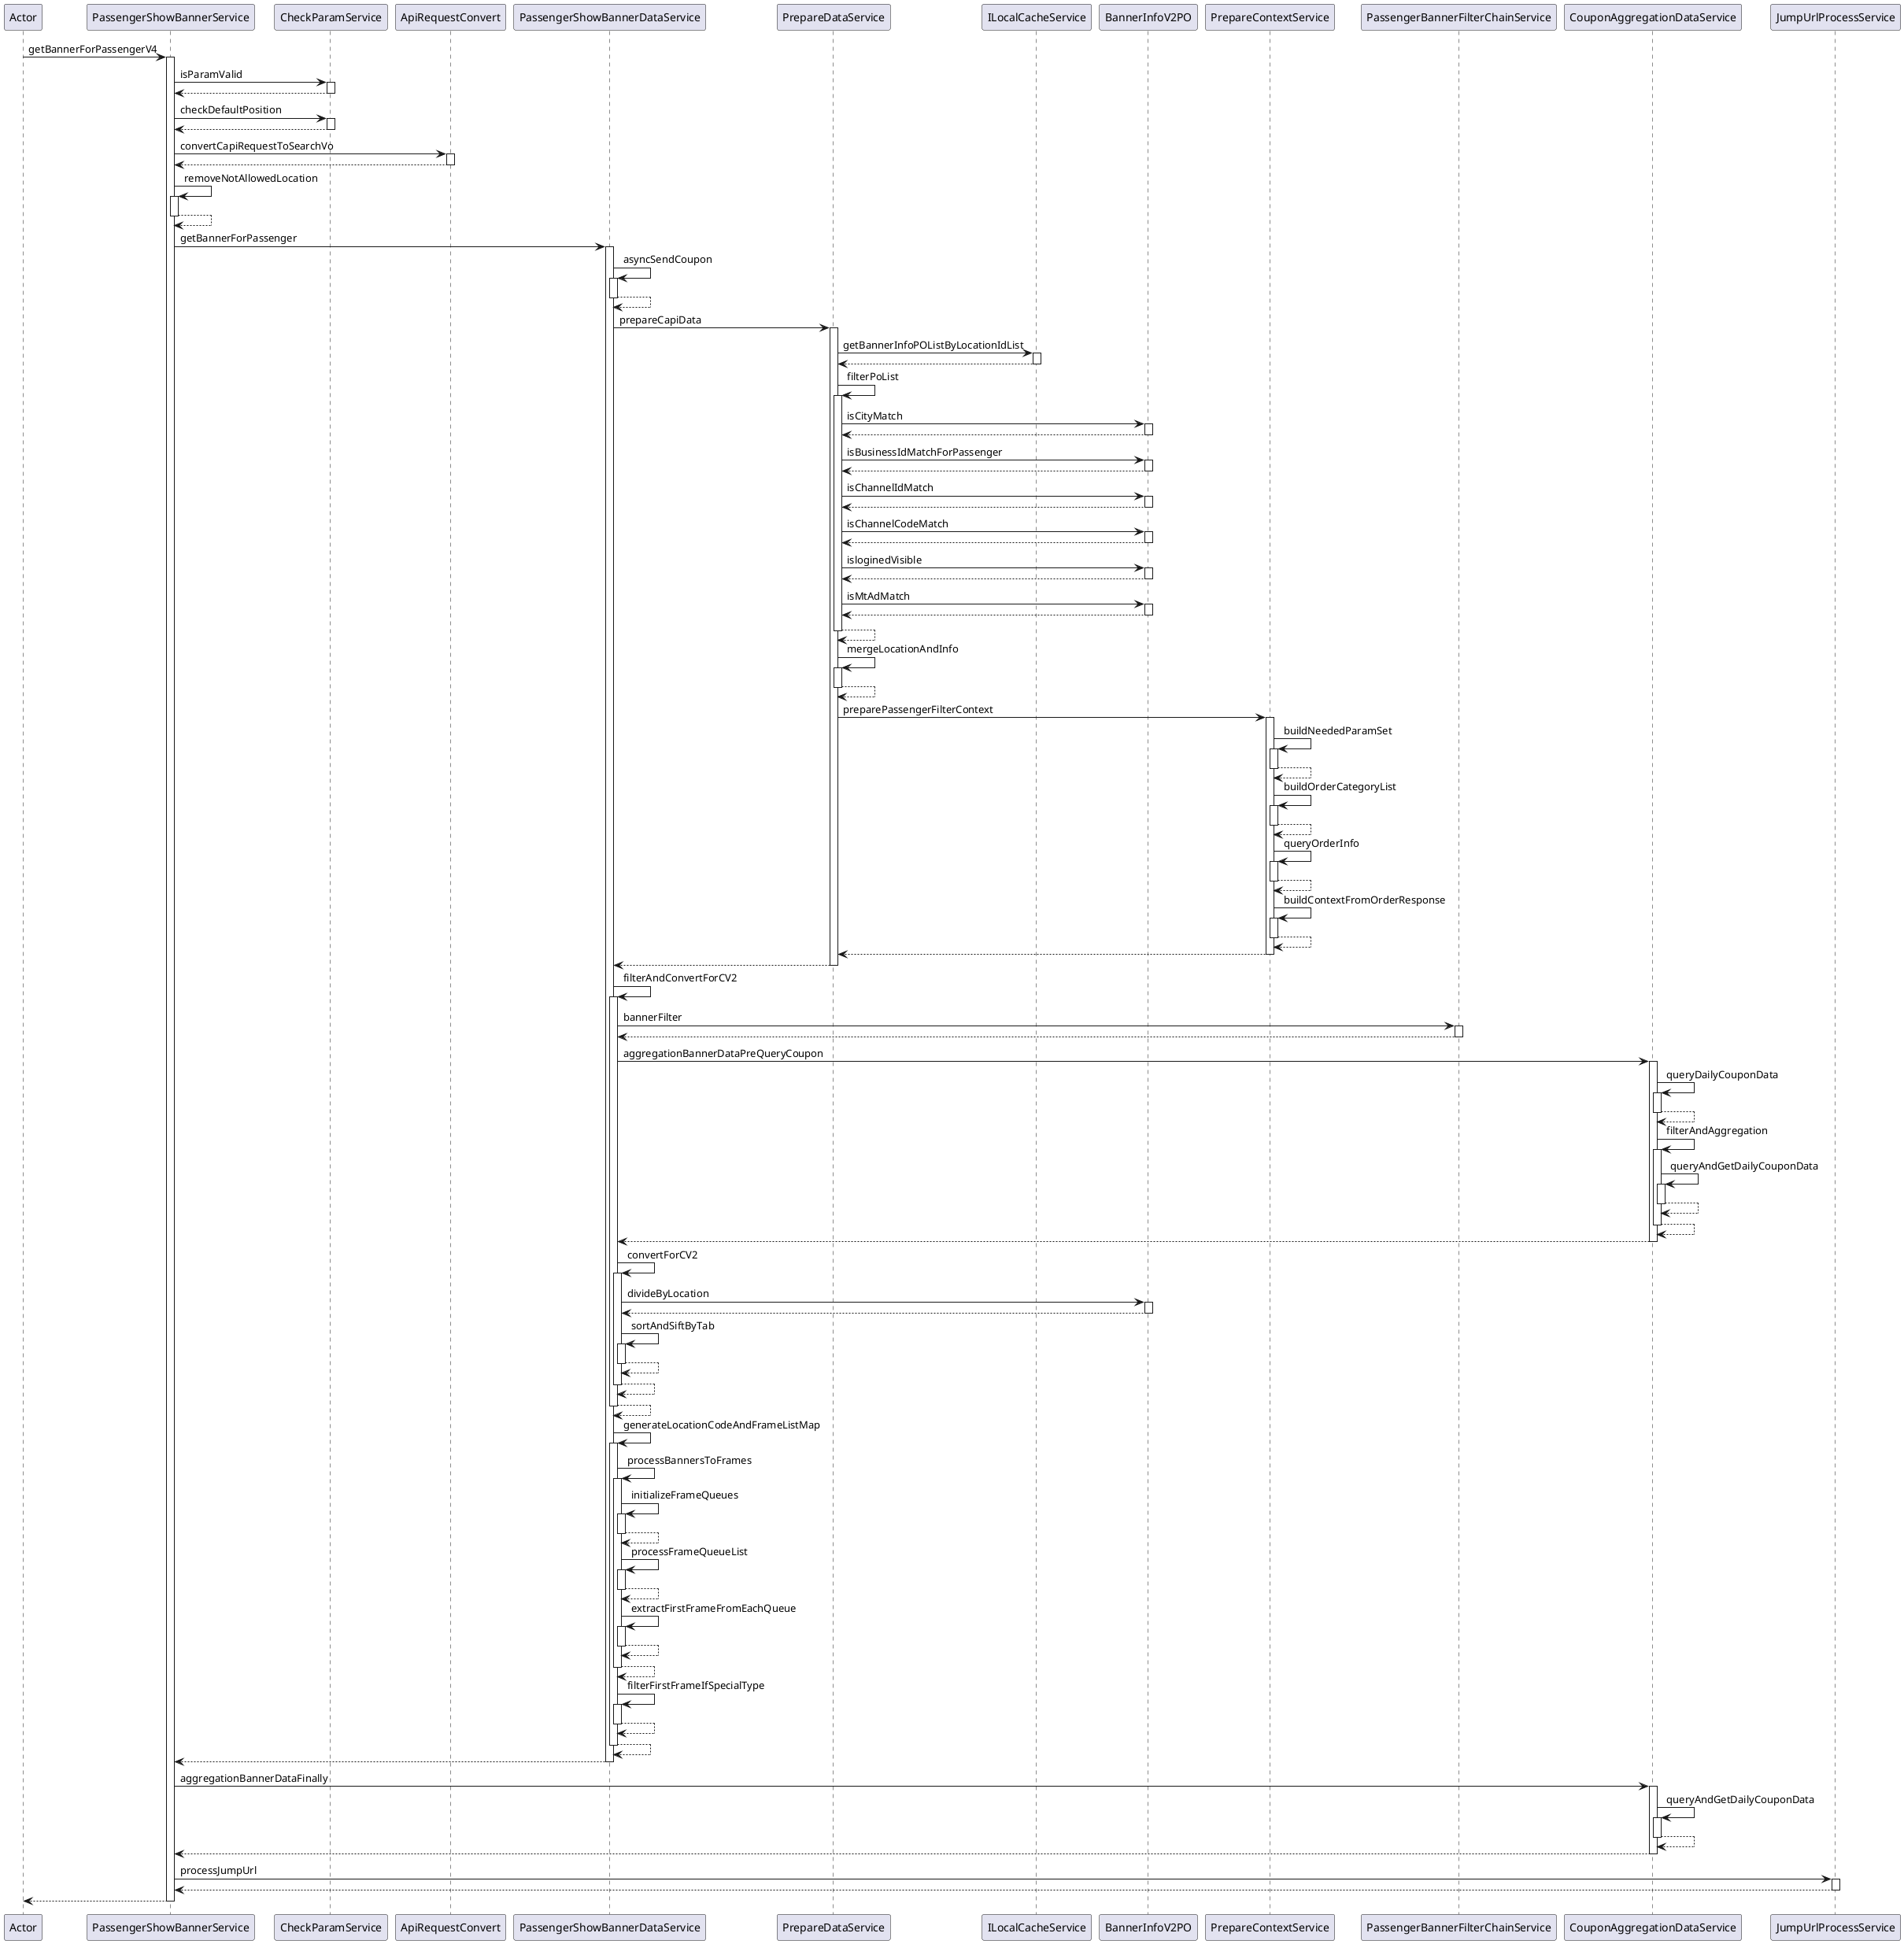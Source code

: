 @startuml
participant Actor
Actor -> PassengerShowBannerService : getBannerForPassengerV4
activate PassengerShowBannerService
PassengerShowBannerService -> CheckParamService : isParamValid
activate CheckParamService
CheckParamService --> PassengerShowBannerService
deactivate CheckParamService
PassengerShowBannerService -> CheckParamService : checkDefaultPosition
activate CheckParamService
CheckParamService --> PassengerShowBannerService
deactivate CheckParamService
PassengerShowBannerService -> ApiRequestConvert : convertCapiRequestToSearchVo
activate ApiRequestConvert
ApiRequestConvert --> PassengerShowBannerService
deactivate ApiRequestConvert
PassengerShowBannerService -> PassengerShowBannerService : removeNotAllowedLocation
activate PassengerShowBannerService
PassengerShowBannerService --> PassengerShowBannerService
deactivate PassengerShowBannerService
PassengerShowBannerService -> PassengerShowBannerDataService : getBannerForPassenger
activate PassengerShowBannerDataService
PassengerShowBannerDataService -> PassengerShowBannerDataService : asyncSendCoupon
activate PassengerShowBannerDataService
PassengerShowBannerDataService --> PassengerShowBannerDataService
deactivate PassengerShowBannerDataService
PassengerShowBannerDataService -> PrepareDataService : prepareCapiData
activate PrepareDataService
PrepareDataService -> ILocalCacheService : getBannerInfoPOListByLocationIdList
activate ILocalCacheService
ILocalCacheService --> PrepareDataService
deactivate ILocalCacheService
PrepareDataService -> PrepareDataService : filterPoList
activate PrepareDataService
PrepareDataService -> BannerInfoV2PO : isCityMatch
activate BannerInfoV2PO
BannerInfoV2PO --> PrepareDataService
deactivate BannerInfoV2PO
PrepareDataService -> BannerInfoV2PO : isBusinessIdMatchForPassenger
activate BannerInfoV2PO
BannerInfoV2PO --> PrepareDataService
deactivate BannerInfoV2PO
PrepareDataService -> BannerInfoV2PO : isChannelIdMatch
activate BannerInfoV2PO
BannerInfoV2PO --> PrepareDataService
deactivate BannerInfoV2PO
PrepareDataService -> BannerInfoV2PO : isChannelCodeMatch
activate BannerInfoV2PO
BannerInfoV2PO --> PrepareDataService
deactivate BannerInfoV2PO
PrepareDataService -> BannerInfoV2PO : isloginedVisible
activate BannerInfoV2PO
BannerInfoV2PO --> PrepareDataService
deactivate BannerInfoV2PO
PrepareDataService -> BannerInfoV2PO : isMtAdMatch
activate BannerInfoV2PO
BannerInfoV2PO --> PrepareDataService
deactivate BannerInfoV2PO
PrepareDataService --> PrepareDataService
deactivate PrepareDataService
PrepareDataService -> PrepareDataService : mergeLocationAndInfo
activate PrepareDataService
PrepareDataService --> PrepareDataService
deactivate PrepareDataService
PrepareDataService -> PrepareContextService : preparePassengerFilterContext
activate PrepareContextService
PrepareContextService -> PrepareContextService : buildNeededParamSet
activate PrepareContextService
PrepareContextService --> PrepareContextService
deactivate PrepareContextService
PrepareContextService -> PrepareContextService : buildOrderCategoryList
activate PrepareContextService
PrepareContextService --> PrepareContextService
deactivate PrepareContextService
PrepareContextService -> PrepareContextService : queryOrderInfo
activate PrepareContextService
PrepareContextService --> PrepareContextService
deactivate PrepareContextService
PrepareContextService -> PrepareContextService : buildContextFromOrderResponse
activate PrepareContextService
PrepareContextService --> PrepareContextService
deactivate PrepareContextService
PrepareContextService --> PrepareDataService
deactivate PrepareContextService
PrepareDataService --> PassengerShowBannerDataService
deactivate PrepareDataService
PassengerShowBannerDataService -> PassengerShowBannerDataService : filterAndConvertForCV2
activate PassengerShowBannerDataService
PassengerShowBannerDataService -> PassengerBannerFilterChainService : bannerFilter
activate PassengerBannerFilterChainService
PassengerBannerFilterChainService --> PassengerShowBannerDataService
deactivate PassengerBannerFilterChainService
PassengerShowBannerDataService -> CouponAggregationDataService : aggregationBannerDataPreQueryCoupon
activate CouponAggregationDataService
CouponAggregationDataService -> CouponAggregationDataService : queryDailyCouponData
activate CouponAggregationDataService
CouponAggregationDataService --> CouponAggregationDataService
deactivate CouponAggregationDataService
CouponAggregationDataService -> CouponAggregationDataService : filterAndAggregation
activate CouponAggregationDataService
CouponAggregationDataService -> CouponAggregationDataService : queryAndGetDailyCouponData
activate CouponAggregationDataService
CouponAggregationDataService --> CouponAggregationDataService
deactivate CouponAggregationDataService
CouponAggregationDataService --> CouponAggregationDataService
deactivate CouponAggregationDataService
CouponAggregationDataService --> PassengerShowBannerDataService
deactivate CouponAggregationDataService
PassengerShowBannerDataService -> PassengerShowBannerDataService : convertForCV2
activate PassengerShowBannerDataService
PassengerShowBannerDataService -> BannerInfoV2PO : divideByLocation
activate BannerInfoV2PO
BannerInfoV2PO --> PassengerShowBannerDataService
deactivate BannerInfoV2PO
PassengerShowBannerDataService -> PassengerShowBannerDataService : sortAndSiftByTab
activate PassengerShowBannerDataService
PassengerShowBannerDataService --> PassengerShowBannerDataService
deactivate PassengerShowBannerDataService
PassengerShowBannerDataService --> PassengerShowBannerDataService
deactivate PassengerShowBannerDataService
PassengerShowBannerDataService --> PassengerShowBannerDataService
deactivate PassengerShowBannerDataService
PassengerShowBannerDataService -> PassengerShowBannerDataService : generateLocationCodeAndFrameListMap
activate PassengerShowBannerDataService
PassengerShowBannerDataService -> PassengerShowBannerDataService : processBannersToFrames
activate PassengerShowBannerDataService
PassengerShowBannerDataService -> PassengerShowBannerDataService : initializeFrameQueues
activate PassengerShowBannerDataService
PassengerShowBannerDataService --> PassengerShowBannerDataService
deactivate PassengerShowBannerDataService
PassengerShowBannerDataService -> PassengerShowBannerDataService : processFrameQueueList
activate PassengerShowBannerDataService
PassengerShowBannerDataService --> PassengerShowBannerDataService
deactivate PassengerShowBannerDataService
PassengerShowBannerDataService -> PassengerShowBannerDataService : extractFirstFrameFromEachQueue
activate PassengerShowBannerDataService
PassengerShowBannerDataService --> PassengerShowBannerDataService
deactivate PassengerShowBannerDataService
PassengerShowBannerDataService --> PassengerShowBannerDataService
deactivate PassengerShowBannerDataService
PassengerShowBannerDataService -> PassengerShowBannerDataService : filterFirstFrameIfSpecialType
activate PassengerShowBannerDataService
PassengerShowBannerDataService --> PassengerShowBannerDataService
deactivate PassengerShowBannerDataService
PassengerShowBannerDataService --> PassengerShowBannerDataService
deactivate PassengerShowBannerDataService
PassengerShowBannerDataService --> PassengerShowBannerService
deactivate PassengerShowBannerDataService
PassengerShowBannerService -> CouponAggregationDataService : aggregationBannerDataFinally
activate CouponAggregationDataService
CouponAggregationDataService -> CouponAggregationDataService : queryAndGetDailyCouponData
activate CouponAggregationDataService
CouponAggregationDataService --> CouponAggregationDataService
deactivate CouponAggregationDataService
CouponAggregationDataService --> PassengerShowBannerService
deactivate CouponAggregationDataService
PassengerShowBannerService -> JumpUrlProcessService : processJumpUrl
activate JumpUrlProcessService
JumpUrlProcessService --> PassengerShowBannerService
deactivate JumpUrlProcessService
return
@enduml